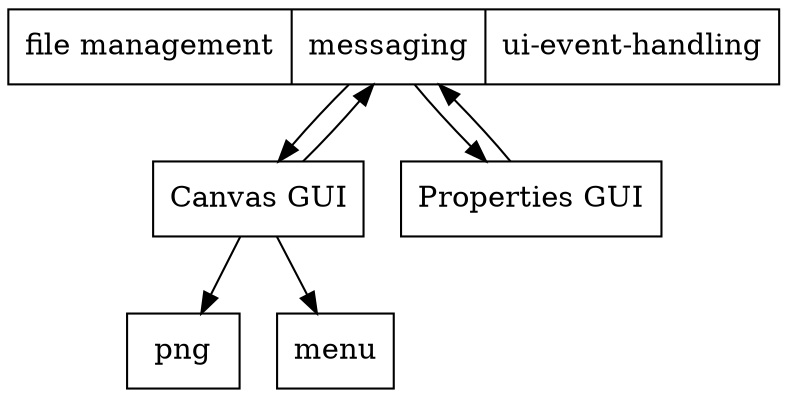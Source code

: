 digraph structs {
node [shape=record]
  main [schape=record,label="file management|messaging|ui-event-handling"];
  image_handler [shape=record,label="png"];
  canvas_gui [label="Canvas GUI"]
  prop_gui [label="Properties GUI"]

  main -> canvas_gui
  main -> prop_gui

  canvas_gui -> main
  prop_gui -> main

  canvas_gui -> image_handler 
  canvas_gui -> menu
}
